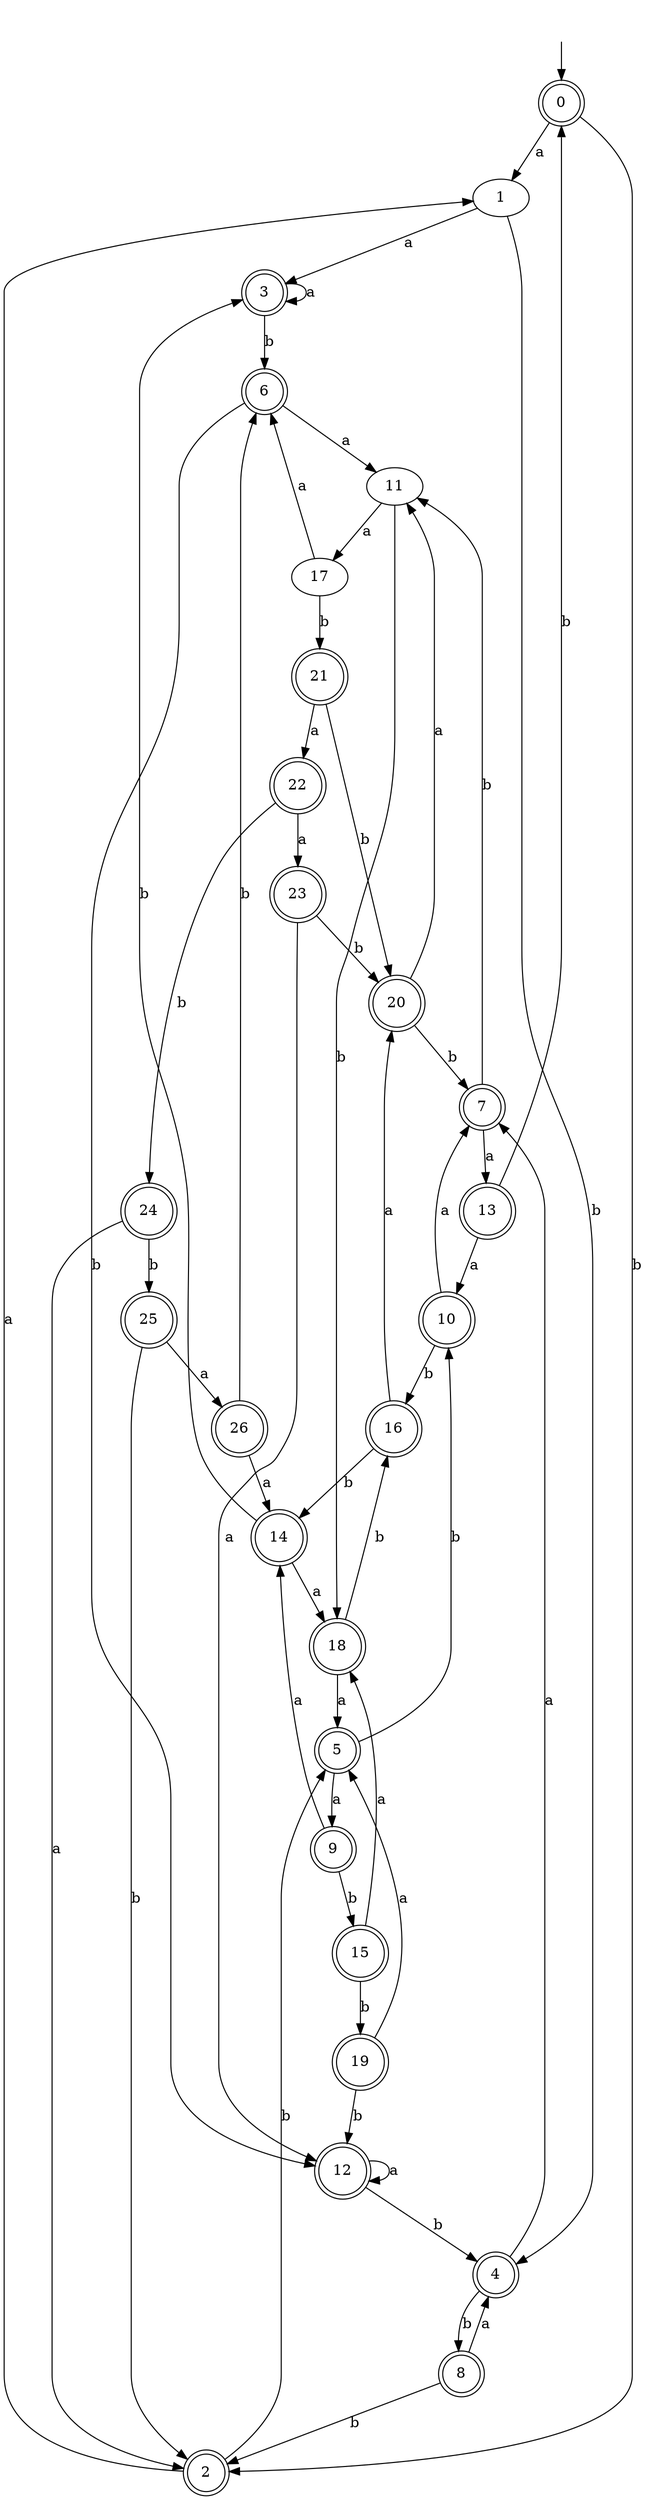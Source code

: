 digraph RandomDFA {
  __start0 [label="", shape=none];
  __start0 -> 0 [label=""];
  0 [shape=circle] [shape=doublecircle]
  0 -> 1 [label="a"]
  0 -> 2 [label="b"]
  1
  1 -> 3 [label="a"]
  1 -> 4 [label="b"]
  2 [shape=doublecircle]
  2 -> 1 [label="a"]
  2 -> 5 [label="b"]
  3 [shape=doublecircle]
  3 -> 3 [label="a"]
  3 -> 6 [label="b"]
  4 [shape=doublecircle]
  4 -> 7 [label="a"]
  4 -> 8 [label="b"]
  5 [shape=doublecircle]
  5 -> 9 [label="a"]
  5 -> 10 [label="b"]
  6 [shape=doublecircle]
  6 -> 11 [label="a"]
  6 -> 12 [label="b"]
  7 [shape=doublecircle]
  7 -> 13 [label="a"]
  7 -> 11 [label="b"]
  8 [shape=doublecircle]
  8 -> 4 [label="a"]
  8 -> 2 [label="b"]
  9 [shape=doublecircle]
  9 -> 14 [label="a"]
  9 -> 15 [label="b"]
  10 [shape=doublecircle]
  10 -> 7 [label="a"]
  10 -> 16 [label="b"]
  11
  11 -> 17 [label="a"]
  11 -> 18 [label="b"]
  12 [shape=doublecircle]
  12 -> 12 [label="a"]
  12 -> 4 [label="b"]
  13 [shape=doublecircle]
  13 -> 10 [label="a"]
  13 -> 0 [label="b"]
  14 [shape=doublecircle]
  14 -> 18 [label="a"]
  14 -> 3 [label="b"]
  15 [shape=doublecircle]
  15 -> 18 [label="a"]
  15 -> 19 [label="b"]
  16 [shape=doublecircle]
  16 -> 20 [label="a"]
  16 -> 14 [label="b"]
  17
  17 -> 6 [label="a"]
  17 -> 21 [label="b"]
  18 [shape=doublecircle]
  18 -> 5 [label="a"]
  18 -> 16 [label="b"]
  19 [shape=doublecircle]
  19 -> 5 [label="a"]
  19 -> 12 [label="b"]
  20 [shape=doublecircle]
  20 -> 11 [label="a"]
  20 -> 7 [label="b"]
  21 [shape=doublecircle]
  21 -> 22 [label="a"]
  21 -> 20 [label="b"]
  22 [shape=doublecircle]
  22 -> 23 [label="a"]
  22 -> 24 [label="b"]
  23 [shape=doublecircle]
  23 -> 12 [label="a"]
  23 -> 20 [label="b"]
  24 [shape=doublecircle]
  24 -> 2 [label="a"]
  24 -> 25 [label="b"]
  25 [shape=doublecircle]
  25 -> 26 [label="a"]
  25 -> 2 [label="b"]
  26 [shape=doublecircle]
  26 -> 14 [label="a"]
  26 -> 6 [label="b"]
}
